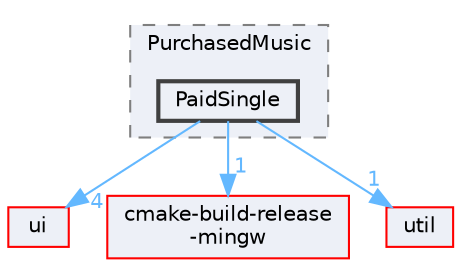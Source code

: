 digraph "PaidSingle"
{
 // LATEX_PDF_SIZE
  bgcolor="transparent";
  edge [fontname=Helvetica,fontsize=10,labelfontname=Helvetica,labelfontsize=10];
  node [fontname=Helvetica,fontsize=10,shape=box,height=0.2,width=0.4];
  compound=true
  subgraph clusterdir_cf310151f74ca42561e1788d19ba2be2 {
    graph [ bgcolor="#edf0f7", pencolor="grey50", label="PurchasedMusic", fontname=Helvetica,fontsize=10 style="filled,dashed", URL="dir_cf310151f74ca42561e1788d19ba2be2.html",tooltip=""]
  dir_ce129a4e33918a13db057bbc84b1bea7 [label="PaidSingle", fillcolor="#edf0f7", color="grey25", style="filled,bold", URL="dir_ce129a4e33918a13db057bbc84b1bea7.html",tooltip=""];
  }
  dir_1788f8309b1a812dcb800a185471cf6c [label="ui", fillcolor="#edf0f7", color="red", style="filled", URL="dir_1788f8309b1a812dcb800a185471cf6c.html",tooltip=""];
  dir_d3305b01cebad1f13f311f52d3f850d2 [label="cmake-build-release\l-mingw", fillcolor="#edf0f7", color="red", style="filled", URL="dir_d3305b01cebad1f13f311f52d3f850d2.html",tooltip=""];
  dir_23ec12649285f9fabf3a6b7380226c28 [label="util", fillcolor="#edf0f7", color="red", style="filled", URL="dir_23ec12649285f9fabf3a6b7380226c28.html",tooltip=""];
  dir_ce129a4e33918a13db057bbc84b1bea7->dir_1788f8309b1a812dcb800a185471cf6c [headlabel="4", labeldistance=1.5 headhref="dir_000269_000335.html" href="dir_000269_000335.html" color="steelblue1" fontcolor="steelblue1"];
  dir_ce129a4e33918a13db057bbc84b1bea7->dir_23ec12649285f9fabf3a6b7380226c28 [headlabel="1", labeldistance=1.5 headhref="dir_000269_000341.html" href="dir_000269_000341.html" color="steelblue1" fontcolor="steelblue1"];
  dir_ce129a4e33918a13db057bbc84b1bea7->dir_d3305b01cebad1f13f311f52d3f850d2 [headlabel="1", labeldistance=1.5 headhref="dir_000269_000050.html" href="dir_000269_000050.html" color="steelblue1" fontcolor="steelblue1"];
}
